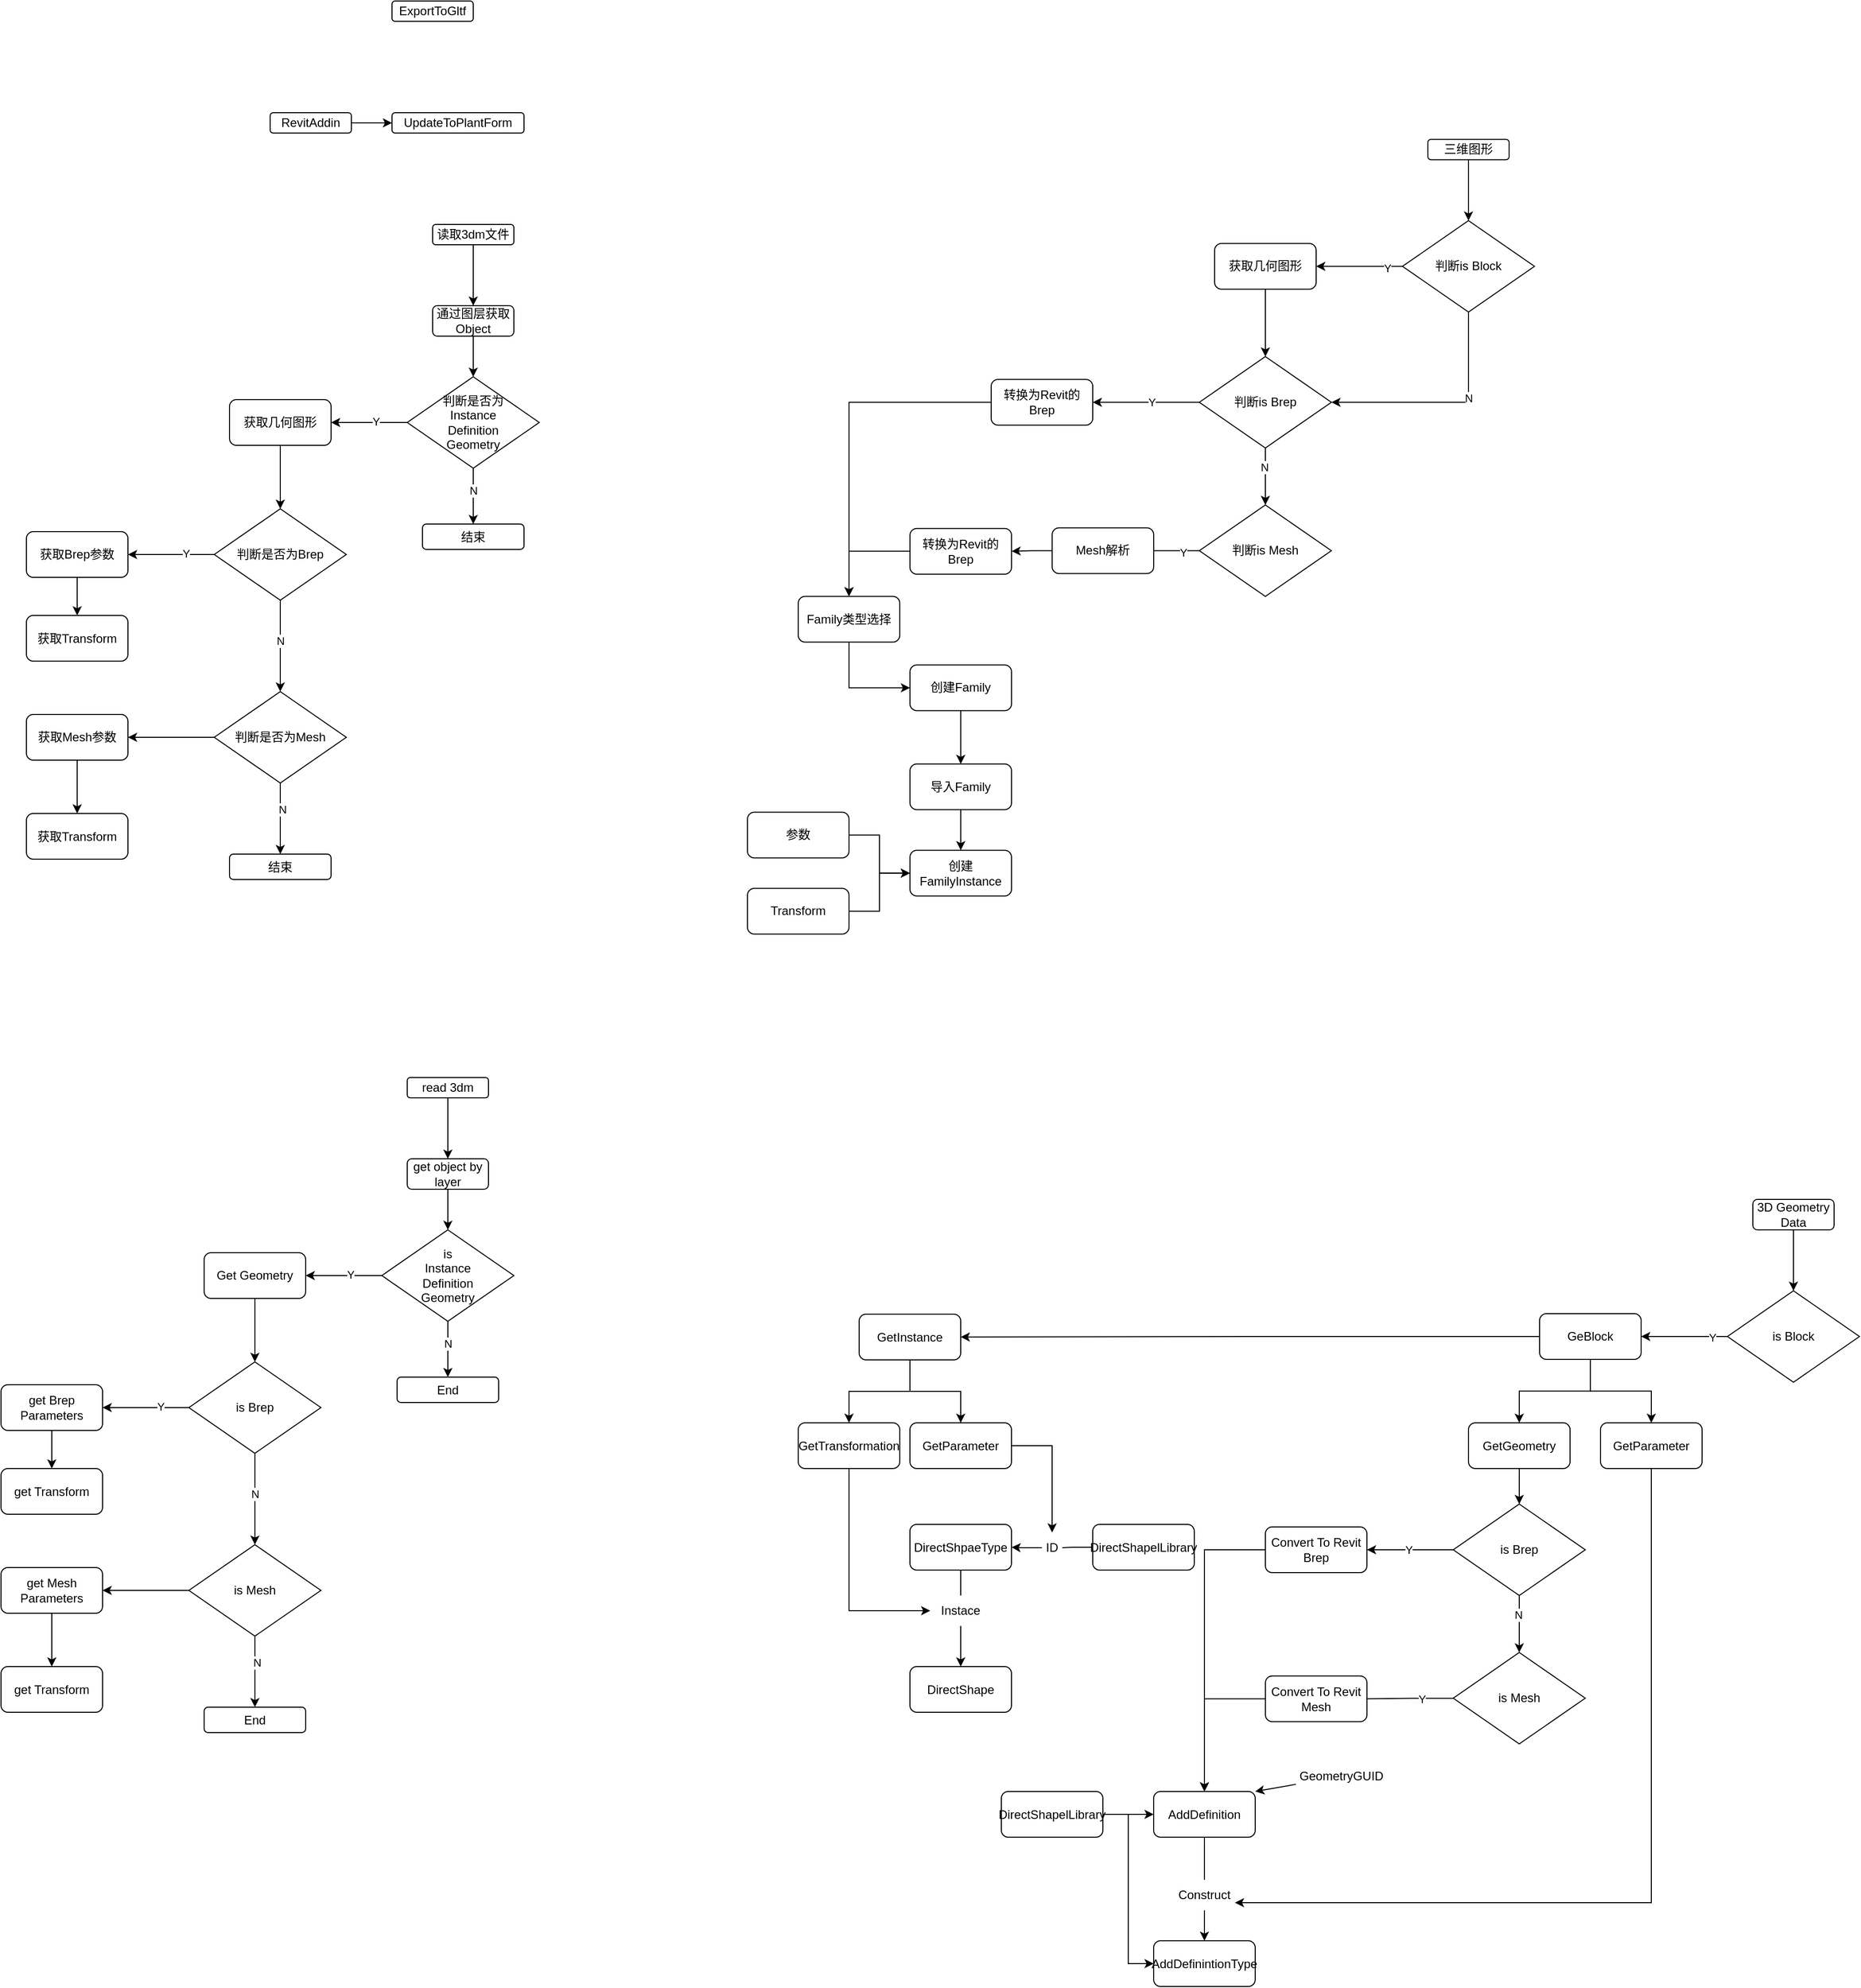 <mxfile version="18.1.3" type="github">
  <diagram id="LZ3-XVrk3gmFiRfig4vP" name="Page-1">
    <mxGraphModel dx="1897" dy="836" grid="1" gridSize="10" guides="0" tooltips="1" connect="1" arrows="1" fold="1" page="0" pageScale="1" pageWidth="827" pageHeight="1169" math="0" shadow="0">
      <root>
        <mxCell id="0" />
        <mxCell id="1" parent="0" />
        <mxCell id="nbq2JxOcgj9UBMcEW2vw-4" style="edgeStyle=orthogonalEdgeStyle;rounded=0;orthogonalLoop=1;jettySize=auto;html=1;" parent="1" source="nbq2JxOcgj9UBMcEW2vw-1" target="nbq2JxOcgj9UBMcEW2vw-3" edge="1">
          <mxGeometry relative="1" as="geometry" />
        </mxCell>
        <mxCell id="nbq2JxOcgj9UBMcEW2vw-1" value="RevitAddin" style="rounded=1;whiteSpace=wrap;html=1;" parent="1" vertex="1">
          <mxGeometry x="80" y="410" width="80" height="20" as="geometry" />
        </mxCell>
        <mxCell id="nbq2JxOcgj9UBMcEW2vw-2" value="ExportToGltf" style="rounded=1;whiteSpace=wrap;html=1;" parent="1" vertex="1">
          <mxGeometry x="200" y="300" width="80" height="20" as="geometry" />
        </mxCell>
        <mxCell id="nbq2JxOcgj9UBMcEW2vw-3" value="UpdateToPlantForm" style="rounded=1;whiteSpace=wrap;html=1;" parent="1" vertex="1">
          <mxGeometry x="200" y="410" width="130" height="20" as="geometry" />
        </mxCell>
        <mxCell id="SVSlTjg9o2SH5yioIHaR-6" style="edgeStyle=orthogonalEdgeStyle;rounded=0;orthogonalLoop=1;jettySize=auto;html=1;" parent="1" source="SVSlTjg9o2SH5yioIHaR-1" target="SVSlTjg9o2SH5yioIHaR-2" edge="1">
          <mxGeometry relative="1" as="geometry" />
        </mxCell>
        <mxCell id="SVSlTjg9o2SH5yioIHaR-1" value="读取3dm文件" style="rounded=1;whiteSpace=wrap;html=1;" parent="1" vertex="1">
          <mxGeometry x="240" y="520" width="80" height="20" as="geometry" />
        </mxCell>
        <mxCell id="SVSlTjg9o2SH5yioIHaR-8" style="edgeStyle=orthogonalEdgeStyle;rounded=0;orthogonalLoop=1;jettySize=auto;html=1;entryX=0.5;entryY=0;entryDx=0;entryDy=0;" parent="1" source="SVSlTjg9o2SH5yioIHaR-2" target="SVSlTjg9o2SH5yioIHaR-7" edge="1">
          <mxGeometry relative="1" as="geometry" />
        </mxCell>
        <mxCell id="SVSlTjg9o2SH5yioIHaR-2" value="通过图层获取Object" style="rounded=1;whiteSpace=wrap;html=1;" parent="1" vertex="1">
          <mxGeometry x="240" y="600" width="80" height="30" as="geometry" />
        </mxCell>
        <mxCell id="SVSlTjg9o2SH5yioIHaR-10" style="edgeStyle=orthogonalEdgeStyle;rounded=0;orthogonalLoop=1;jettySize=auto;html=1;" parent="1" source="SVSlTjg9o2SH5yioIHaR-7" target="SVSlTjg9o2SH5yioIHaR-9" edge="1">
          <mxGeometry relative="1" as="geometry" />
        </mxCell>
        <mxCell id="SVSlTjg9o2SH5yioIHaR-11" value="Y" style="edgeLabel;html=1;align=center;verticalAlign=middle;resizable=0;points=[];" parent="SVSlTjg9o2SH5yioIHaR-10" vertex="1" connectable="0">
          <mxGeometry x="-0.165" y="-1" relative="1" as="geometry">
            <mxPoint as="offset" />
          </mxGeometry>
        </mxCell>
        <mxCell id="SVSlTjg9o2SH5yioIHaR-12" style="edgeStyle=orthogonalEdgeStyle;rounded=0;orthogonalLoop=1;jettySize=auto;html=1;entryX=0.5;entryY=0;entryDx=0;entryDy=0;" parent="1" source="SVSlTjg9o2SH5yioIHaR-7" target="SVSlTjg9o2SH5yioIHaR-14" edge="1">
          <mxGeometry relative="1" as="geometry">
            <mxPoint x="280" y="830" as="targetPoint" />
          </mxGeometry>
        </mxCell>
        <mxCell id="SVSlTjg9o2SH5yioIHaR-26" value="N" style="edgeLabel;html=1;align=center;verticalAlign=middle;resizable=0;points=[];" parent="SVSlTjg9o2SH5yioIHaR-12" vertex="1" connectable="0">
          <mxGeometry x="-0.221" relative="1" as="geometry">
            <mxPoint as="offset" />
          </mxGeometry>
        </mxCell>
        <mxCell id="SVSlTjg9o2SH5yioIHaR-7" value="判断是否为&lt;br&gt;Instance&lt;br&gt;Definition&lt;br&gt;Geometry" style="rhombus;whiteSpace=wrap;html=1;" parent="1" vertex="1">
          <mxGeometry x="215" y="670" width="130" height="90" as="geometry" />
        </mxCell>
        <mxCell id="SVSlTjg9o2SH5yioIHaR-16" style="edgeStyle=orthogonalEdgeStyle;rounded=0;orthogonalLoop=1;jettySize=auto;html=1;" parent="1" source="SVSlTjg9o2SH5yioIHaR-9" target="SVSlTjg9o2SH5yioIHaR-15" edge="1">
          <mxGeometry relative="1" as="geometry" />
        </mxCell>
        <mxCell id="SVSlTjg9o2SH5yioIHaR-9" value="获取几何图形" style="rounded=1;whiteSpace=wrap;html=1;" parent="1" vertex="1">
          <mxGeometry x="40" y="692.5" width="100" height="45" as="geometry" />
        </mxCell>
        <mxCell id="SVSlTjg9o2SH5yioIHaR-14" value="结束" style="rounded=1;whiteSpace=wrap;html=1;" parent="1" vertex="1">
          <mxGeometry x="230" y="815" width="100" height="25" as="geometry" />
        </mxCell>
        <mxCell id="SVSlTjg9o2SH5yioIHaR-21" style="edgeStyle=orthogonalEdgeStyle;rounded=0;orthogonalLoop=1;jettySize=auto;html=1;" parent="1" source="SVSlTjg9o2SH5yioIHaR-15" target="SVSlTjg9o2SH5yioIHaR-20" edge="1">
          <mxGeometry relative="1" as="geometry" />
        </mxCell>
        <mxCell id="SVSlTjg9o2SH5yioIHaR-22" value="Y" style="edgeLabel;html=1;align=center;verticalAlign=middle;resizable=0;points=[];" parent="SVSlTjg9o2SH5yioIHaR-21" vertex="1" connectable="0">
          <mxGeometry x="-0.339" y="-1" relative="1" as="geometry">
            <mxPoint as="offset" />
          </mxGeometry>
        </mxCell>
        <mxCell id="SVSlTjg9o2SH5yioIHaR-24" style="edgeStyle=orthogonalEdgeStyle;rounded=0;orthogonalLoop=1;jettySize=auto;html=1;" parent="1" source="SVSlTjg9o2SH5yioIHaR-15" target="SVSlTjg9o2SH5yioIHaR-29" edge="1">
          <mxGeometry relative="1" as="geometry">
            <mxPoint x="90" y="980.0" as="targetPoint" />
          </mxGeometry>
        </mxCell>
        <mxCell id="SVSlTjg9o2SH5yioIHaR-25" value="N" style="edgeLabel;html=1;align=center;verticalAlign=middle;resizable=0;points=[];" parent="SVSlTjg9o2SH5yioIHaR-24" vertex="1" connectable="0">
          <mxGeometry x="-0.695" y="-1" relative="1" as="geometry">
            <mxPoint x="1" y="26" as="offset" />
          </mxGeometry>
        </mxCell>
        <mxCell id="SVSlTjg9o2SH5yioIHaR-15" value="判断是否为Brep" style="rhombus;whiteSpace=wrap;html=1;" parent="1" vertex="1">
          <mxGeometry x="25" y="800" width="130" height="90" as="geometry" />
        </mxCell>
        <mxCell id="SVSlTjg9o2SH5yioIHaR-28" style="edgeStyle=orthogonalEdgeStyle;rounded=0;orthogonalLoop=1;jettySize=auto;html=1;" parent="1" source="SVSlTjg9o2SH5yioIHaR-20" target="SVSlTjg9o2SH5yioIHaR-27" edge="1">
          <mxGeometry relative="1" as="geometry" />
        </mxCell>
        <mxCell id="SVSlTjg9o2SH5yioIHaR-20" value="获取Brep参数" style="rounded=1;whiteSpace=wrap;html=1;" parent="1" vertex="1">
          <mxGeometry x="-160" y="822.5" width="100" height="45" as="geometry" />
        </mxCell>
        <mxCell id="SVSlTjg9o2SH5yioIHaR-27" value="获取Transform" style="rounded=1;whiteSpace=wrap;html=1;" parent="1" vertex="1">
          <mxGeometry x="-160" y="905" width="100" height="45" as="geometry" />
        </mxCell>
        <mxCell id="SVSlTjg9o2SH5yioIHaR-31" style="edgeStyle=orthogonalEdgeStyle;rounded=0;orthogonalLoop=1;jettySize=auto;html=1;" parent="1" source="SVSlTjg9o2SH5yioIHaR-29" target="SVSlTjg9o2SH5yioIHaR-30" edge="1">
          <mxGeometry relative="1" as="geometry" />
        </mxCell>
        <mxCell id="SVSlTjg9o2SH5yioIHaR-33" style="edgeStyle=orthogonalEdgeStyle;rounded=0;orthogonalLoop=1;jettySize=auto;html=1;" parent="1" source="SVSlTjg9o2SH5yioIHaR-29" target="SVSlTjg9o2SH5yioIHaR-32" edge="1">
          <mxGeometry relative="1" as="geometry" />
        </mxCell>
        <mxCell id="SVSlTjg9o2SH5yioIHaR-34" value="N" style="edgeLabel;html=1;align=center;verticalAlign=middle;resizable=0;points=[];" parent="SVSlTjg9o2SH5yioIHaR-33" vertex="1" connectable="0">
          <mxGeometry x="-0.263" y="2" relative="1" as="geometry">
            <mxPoint as="offset" />
          </mxGeometry>
        </mxCell>
        <mxCell id="SVSlTjg9o2SH5yioIHaR-29" value="判断是否为Mesh" style="rhombus;whiteSpace=wrap;html=1;" parent="1" vertex="1">
          <mxGeometry x="25" y="980" width="130" height="90" as="geometry" />
        </mxCell>
        <mxCell id="SVSlTjg9o2SH5yioIHaR-36" style="edgeStyle=orthogonalEdgeStyle;rounded=0;orthogonalLoop=1;jettySize=auto;html=1;" parent="1" source="SVSlTjg9o2SH5yioIHaR-30" target="SVSlTjg9o2SH5yioIHaR-35" edge="1">
          <mxGeometry relative="1" as="geometry" />
        </mxCell>
        <mxCell id="SVSlTjg9o2SH5yioIHaR-30" value="获取Mesh参数" style="rounded=1;whiteSpace=wrap;html=1;" parent="1" vertex="1">
          <mxGeometry x="-160" y="1002.5" width="100" height="45" as="geometry" />
        </mxCell>
        <mxCell id="SVSlTjg9o2SH5yioIHaR-32" value="结束" style="rounded=1;whiteSpace=wrap;html=1;" parent="1" vertex="1">
          <mxGeometry x="40" y="1140" width="100" height="25" as="geometry" />
        </mxCell>
        <mxCell id="SVSlTjg9o2SH5yioIHaR-35" value="获取Transform" style="rounded=1;whiteSpace=wrap;html=1;" parent="1" vertex="1">
          <mxGeometry x="-160" y="1100" width="100" height="45" as="geometry" />
        </mxCell>
        <mxCell id="iwsbJlBHn57KCMhRY6ib-39" style="edgeStyle=orthogonalEdgeStyle;rounded=0;orthogonalLoop=1;jettySize=auto;html=1;exitX=0.5;exitY=1;exitDx=0;exitDy=0;" parent="1" source="iwsbJlBHn57KCMhRY6ib-35" target="iwsbJlBHn57KCMhRY6ib-38" edge="1">
          <mxGeometry relative="1" as="geometry">
            <mxPoint x="1260" y="536.25" as="sourcePoint" />
          </mxGeometry>
        </mxCell>
        <mxCell id="iwsbJlBHn57KCMhRY6ib-35" value="三维图形" style="rounded=1;whiteSpace=wrap;html=1;" parent="1" vertex="1">
          <mxGeometry x="1220" y="436.25" width="80" height="20" as="geometry" />
        </mxCell>
        <mxCell id="iwsbJlBHn57KCMhRY6ib-40" style="edgeStyle=orthogonalEdgeStyle;rounded=0;orthogonalLoop=1;jettySize=auto;html=1;entryX=1;entryY=0.5;entryDx=0;entryDy=0;exitX=0.5;exitY=1;exitDx=0;exitDy=0;" parent="1" source="iwsbJlBHn57KCMhRY6ib-38" target="iwsbJlBHn57KCMhRY6ib-50" edge="1">
          <mxGeometry relative="1" as="geometry">
            <mxPoint x="1260.0" y="791.25" as="targetPoint" />
          </mxGeometry>
        </mxCell>
        <mxCell id="iwsbJlBHn57KCMhRY6ib-41" value="N" style="edgeLabel;html=1;align=center;verticalAlign=middle;resizable=0;points=[];" parent="iwsbJlBHn57KCMhRY6ib-40" vertex="1" connectable="0">
          <mxGeometry x="-0.25" relative="1" as="geometry">
            <mxPoint as="offset" />
          </mxGeometry>
        </mxCell>
        <mxCell id="iwsbJlBHn57KCMhRY6ib-45" style="edgeStyle=orthogonalEdgeStyle;rounded=0;orthogonalLoop=1;jettySize=auto;html=1;" parent="1" source="iwsbJlBHn57KCMhRY6ib-38" target="iwsbJlBHn57KCMhRY6ib-44" edge="1">
          <mxGeometry relative="1" as="geometry" />
        </mxCell>
        <mxCell id="iwsbJlBHn57KCMhRY6ib-71" value="Y" style="edgeLabel;html=1;align=center;verticalAlign=middle;resizable=0;points=[];" parent="iwsbJlBHn57KCMhRY6ib-45" vertex="1" connectable="0">
          <mxGeometry x="-0.65" y="1" relative="1" as="geometry">
            <mxPoint as="offset" />
          </mxGeometry>
        </mxCell>
        <mxCell id="iwsbJlBHn57KCMhRY6ib-38" value="判断is Block" style="rhombus;whiteSpace=wrap;html=1;" parent="1" vertex="1">
          <mxGeometry x="1195" y="516.25" width="130" height="90" as="geometry" />
        </mxCell>
        <mxCell id="iwsbJlBHn57KCMhRY6ib-53" style="edgeStyle=orthogonalEdgeStyle;rounded=0;orthogonalLoop=1;jettySize=auto;html=1;" parent="1" source="iwsbJlBHn57KCMhRY6ib-44" target="iwsbJlBHn57KCMhRY6ib-50" edge="1">
          <mxGeometry relative="1" as="geometry" />
        </mxCell>
        <mxCell id="iwsbJlBHn57KCMhRY6ib-44" value="获取几何图形" style="rounded=1;whiteSpace=wrap;html=1;" parent="1" vertex="1">
          <mxGeometry x="1010" y="538.75" width="100" height="45" as="geometry" />
        </mxCell>
        <mxCell id="iwsbJlBHn57KCMhRY6ib-48" style="edgeStyle=orthogonalEdgeStyle;rounded=0;orthogonalLoop=1;jettySize=auto;html=1;" parent="1" source="iwsbJlBHn57KCMhRY6ib-50" target="iwsbJlBHn57KCMhRY6ib-52" edge="1">
          <mxGeometry relative="1" as="geometry" />
        </mxCell>
        <mxCell id="iwsbJlBHn57KCMhRY6ib-49" value="N" style="edgeLabel;html=1;align=center;verticalAlign=middle;resizable=0;points=[];" parent="iwsbJlBHn57KCMhRY6ib-48" vertex="1" connectable="0">
          <mxGeometry x="-0.326" y="-1" relative="1" as="geometry">
            <mxPoint as="offset" />
          </mxGeometry>
        </mxCell>
        <mxCell id="iwsbJlBHn57KCMhRY6ib-55" style="edgeStyle=orthogonalEdgeStyle;rounded=0;orthogonalLoop=1;jettySize=auto;html=1;" parent="1" source="iwsbJlBHn57KCMhRY6ib-50" target="iwsbJlBHn57KCMhRY6ib-54" edge="1">
          <mxGeometry relative="1" as="geometry" />
        </mxCell>
        <mxCell id="iwsbJlBHn57KCMhRY6ib-56" value="Y" style="edgeLabel;html=1;align=center;verticalAlign=middle;resizable=0;points=[];" parent="iwsbJlBHn57KCMhRY6ib-55" vertex="1" connectable="0">
          <mxGeometry x="-0.697" y="-2" relative="1" as="geometry">
            <mxPoint x="-31" y="2" as="offset" />
          </mxGeometry>
        </mxCell>
        <mxCell id="iwsbJlBHn57KCMhRY6ib-50" value="判断is Brep" style="rhombus;whiteSpace=wrap;html=1;" parent="1" vertex="1">
          <mxGeometry x="995" y="650.1" width="130" height="90" as="geometry" />
        </mxCell>
        <mxCell id="iwsbJlBHn57KCMhRY6ib-52" value="判断is Mesh" style="rhombus;whiteSpace=wrap;html=1;" parent="1" vertex="1">
          <mxGeometry x="995" y="796.25" width="130" height="90" as="geometry" />
        </mxCell>
        <mxCell id="iwsbJlBHn57KCMhRY6ib-88" style="edgeStyle=orthogonalEdgeStyle;rounded=0;orthogonalLoop=1;jettySize=auto;html=1;" parent="1" source="iwsbJlBHn57KCMhRY6ib-54" target="iwsbJlBHn57KCMhRY6ib-86" edge="1">
          <mxGeometry relative="1" as="geometry" />
        </mxCell>
        <mxCell id="iwsbJlBHn57KCMhRY6ib-54" value="转换为Revit的Brep" style="rounded=1;whiteSpace=wrap;html=1;" parent="1" vertex="1">
          <mxGeometry x="790" y="672.6" width="100" height="45" as="geometry" />
        </mxCell>
        <mxCell id="iwsbJlBHn57KCMhRY6ib-90" style="edgeStyle=orthogonalEdgeStyle;rounded=0;orthogonalLoop=1;jettySize=auto;html=1;" parent="1" source="iwsbJlBHn57KCMhRY6ib-57" target="iwsbJlBHn57KCMhRY6ib-86" edge="1">
          <mxGeometry relative="1" as="geometry" />
        </mxCell>
        <mxCell id="iwsbJlBHn57KCMhRY6ib-57" value="转换为Revit的Brep" style="rounded=1;whiteSpace=wrap;html=1;" parent="1" vertex="1">
          <mxGeometry x="710.04" y="819.33" width="100" height="45" as="geometry" />
        </mxCell>
        <mxCell id="iwsbJlBHn57KCMhRY6ib-60" value="" style="edgeStyle=orthogonalEdgeStyle;rounded=0;orthogonalLoop=1;jettySize=auto;html=1;endArrow=none;" parent="1" source="iwsbJlBHn57KCMhRY6ib-52" target="iwsbJlBHn57KCMhRY6ib-61" edge="1">
          <mxGeometry relative="1" as="geometry">
            <mxPoint x="995.106" y="841.323" as="sourcePoint" />
            <mxPoint x="930" y="841.25" as="targetPoint" />
          </mxGeometry>
        </mxCell>
        <mxCell id="iwsbJlBHn57KCMhRY6ib-72" value="Y" style="edgeLabel;html=1;align=center;verticalAlign=middle;resizable=0;points=[];" parent="iwsbJlBHn57KCMhRY6ib-60" vertex="1" connectable="0">
          <mxGeometry x="-0.273" y="1" relative="1" as="geometry">
            <mxPoint as="offset" />
          </mxGeometry>
        </mxCell>
        <mxCell id="iwsbJlBHn57KCMhRY6ib-64" style="edgeStyle=orthogonalEdgeStyle;rounded=0;orthogonalLoop=1;jettySize=auto;html=1;" parent="1" source="iwsbJlBHn57KCMhRY6ib-61" target="iwsbJlBHn57KCMhRY6ib-57" edge="1">
          <mxGeometry relative="1" as="geometry" />
        </mxCell>
        <mxCell id="iwsbJlBHn57KCMhRY6ib-61" value="Mesh解析" style="rounded=1;whiteSpace=wrap;html=1;" parent="1" vertex="1">
          <mxGeometry x="850.04" y="818.75" width="100" height="45" as="geometry" />
        </mxCell>
        <mxCell id="iwsbJlBHn57KCMhRY6ib-75" style="edgeStyle=orthogonalEdgeStyle;rounded=0;orthogonalLoop=1;jettySize=auto;html=1;" parent="1" source="iwsbJlBHn57KCMhRY6ib-68" target="iwsbJlBHn57KCMhRY6ib-74" edge="1">
          <mxGeometry relative="1" as="geometry" />
        </mxCell>
        <mxCell id="iwsbJlBHn57KCMhRY6ib-68" value="创建Family" style="rounded=1;whiteSpace=wrap;html=1;" parent="1" vertex="1">
          <mxGeometry x="710.04" y="953.75" width="100" height="45" as="geometry" />
        </mxCell>
        <mxCell id="iwsbJlBHn57KCMhRY6ib-77" style="edgeStyle=orthogonalEdgeStyle;rounded=0;orthogonalLoop=1;jettySize=auto;html=1;" parent="1" source="iwsbJlBHn57KCMhRY6ib-74" target="iwsbJlBHn57KCMhRY6ib-76" edge="1">
          <mxGeometry relative="1" as="geometry" />
        </mxCell>
        <mxCell id="iwsbJlBHn57KCMhRY6ib-74" value="导入Family" style="rounded=1;whiteSpace=wrap;html=1;" parent="1" vertex="1">
          <mxGeometry x="710.04" y="1051.25" width="100" height="45" as="geometry" />
        </mxCell>
        <mxCell id="iwsbJlBHn57KCMhRY6ib-76" value="创建FamilyInstance" style="rounded=1;whiteSpace=wrap;html=1;" parent="1" vertex="1">
          <mxGeometry x="710.04" y="1136.25" width="100" height="45" as="geometry" />
        </mxCell>
        <mxCell id="iwsbJlBHn57KCMhRY6ib-80" style="edgeStyle=orthogonalEdgeStyle;rounded=0;orthogonalLoop=1;jettySize=auto;html=1;entryX=0;entryY=0.5;entryDx=0;entryDy=0;" parent="1" source="iwsbJlBHn57KCMhRY6ib-78" target="iwsbJlBHn57KCMhRY6ib-76" edge="1">
          <mxGeometry relative="1" as="geometry" />
        </mxCell>
        <mxCell id="iwsbJlBHn57KCMhRY6ib-78" value="参数" style="rounded=1;whiteSpace=wrap;html=1;" parent="1" vertex="1">
          <mxGeometry x="550" y="1098.75" width="100" height="45" as="geometry" />
        </mxCell>
        <mxCell id="iwsbJlBHn57KCMhRY6ib-81" style="edgeStyle=orthogonalEdgeStyle;rounded=0;orthogonalLoop=1;jettySize=auto;html=1;entryX=0;entryY=0.5;entryDx=0;entryDy=0;" parent="1" source="iwsbJlBHn57KCMhRY6ib-79" target="iwsbJlBHn57KCMhRY6ib-76" edge="1">
          <mxGeometry relative="1" as="geometry" />
        </mxCell>
        <mxCell id="iwsbJlBHn57KCMhRY6ib-79" value="Transform" style="rounded=1;whiteSpace=wrap;html=1;" parent="1" vertex="1">
          <mxGeometry x="550" y="1173.75" width="100" height="45" as="geometry" />
        </mxCell>
        <mxCell id="iwsbJlBHn57KCMhRY6ib-89" style="edgeStyle=orthogonalEdgeStyle;rounded=0;orthogonalLoop=1;jettySize=auto;html=1;entryX=0;entryY=0.5;entryDx=0;entryDy=0;exitX=0.5;exitY=1;exitDx=0;exitDy=0;" parent="1" source="iwsbJlBHn57KCMhRY6ib-86" target="iwsbJlBHn57KCMhRY6ib-68" edge="1">
          <mxGeometry relative="1" as="geometry" />
        </mxCell>
        <mxCell id="iwsbJlBHn57KCMhRY6ib-86" value="Family类型选择" style="rounded=1;whiteSpace=wrap;html=1;" parent="1" vertex="1">
          <mxGeometry x="600" y="886.25" width="100" height="45" as="geometry" />
        </mxCell>
        <mxCell id="mWN2R51yfMy4Xp098p7W-1" style="edgeStyle=orthogonalEdgeStyle;rounded=0;orthogonalLoop=1;jettySize=auto;html=1;" parent="1" source="mWN2R51yfMy4Xp098p7W-2" target="mWN2R51yfMy4Xp098p7W-4" edge="1">
          <mxGeometry relative="1" as="geometry" />
        </mxCell>
        <mxCell id="mWN2R51yfMy4Xp098p7W-2" value="read 3dm" style="rounded=1;whiteSpace=wrap;html=1;" parent="1" vertex="1">
          <mxGeometry x="215" y="1360" width="80" height="20" as="geometry" />
        </mxCell>
        <mxCell id="mWN2R51yfMy4Xp098p7W-3" style="edgeStyle=orthogonalEdgeStyle;rounded=0;orthogonalLoop=1;jettySize=auto;html=1;entryX=0.5;entryY=0;entryDx=0;entryDy=0;" parent="1" source="mWN2R51yfMy4Xp098p7W-4" target="mWN2R51yfMy4Xp098p7W-9" edge="1">
          <mxGeometry relative="1" as="geometry" />
        </mxCell>
        <mxCell id="mWN2R51yfMy4Xp098p7W-4" value="get object by layer" style="rounded=1;whiteSpace=wrap;html=1;" parent="1" vertex="1">
          <mxGeometry x="215" y="1440" width="80" height="30" as="geometry" />
        </mxCell>
        <mxCell id="mWN2R51yfMy4Xp098p7W-5" style="edgeStyle=orthogonalEdgeStyle;rounded=0;orthogonalLoop=1;jettySize=auto;html=1;" parent="1" source="mWN2R51yfMy4Xp098p7W-9" target="mWN2R51yfMy4Xp098p7W-11" edge="1">
          <mxGeometry relative="1" as="geometry" />
        </mxCell>
        <mxCell id="mWN2R51yfMy4Xp098p7W-6" value="Y" style="edgeLabel;html=1;align=center;verticalAlign=middle;resizable=0;points=[];" parent="mWN2R51yfMy4Xp098p7W-5" vertex="1" connectable="0">
          <mxGeometry x="-0.165" y="-1" relative="1" as="geometry">
            <mxPoint as="offset" />
          </mxGeometry>
        </mxCell>
        <mxCell id="mWN2R51yfMy4Xp098p7W-7" style="edgeStyle=orthogonalEdgeStyle;rounded=0;orthogonalLoop=1;jettySize=auto;html=1;entryX=0.5;entryY=0;entryDx=0;entryDy=0;" parent="1" source="mWN2R51yfMy4Xp098p7W-9" target="mWN2R51yfMy4Xp098p7W-12" edge="1">
          <mxGeometry relative="1" as="geometry">
            <mxPoint x="255" y="1670" as="targetPoint" />
          </mxGeometry>
        </mxCell>
        <mxCell id="mWN2R51yfMy4Xp098p7W-8" value="N" style="edgeLabel;html=1;align=center;verticalAlign=middle;resizable=0;points=[];" parent="mWN2R51yfMy4Xp098p7W-7" vertex="1" connectable="0">
          <mxGeometry x="-0.221" relative="1" as="geometry">
            <mxPoint as="offset" />
          </mxGeometry>
        </mxCell>
        <mxCell id="mWN2R51yfMy4Xp098p7W-9" value="is&lt;br&gt;Instance&lt;br&gt;Definition&lt;br&gt;Geometry" style="rhombus;whiteSpace=wrap;html=1;" parent="1" vertex="1">
          <mxGeometry x="190" y="1510" width="130" height="90" as="geometry" />
        </mxCell>
        <mxCell id="mWN2R51yfMy4Xp098p7W-10" style="edgeStyle=orthogonalEdgeStyle;rounded=0;orthogonalLoop=1;jettySize=auto;html=1;" parent="1" source="mWN2R51yfMy4Xp098p7W-11" target="mWN2R51yfMy4Xp098p7W-17" edge="1">
          <mxGeometry relative="1" as="geometry" />
        </mxCell>
        <mxCell id="mWN2R51yfMy4Xp098p7W-11" value="Get Geometry" style="rounded=1;whiteSpace=wrap;html=1;" parent="1" vertex="1">
          <mxGeometry x="15" y="1532.5" width="100" height="45" as="geometry" />
        </mxCell>
        <mxCell id="mWN2R51yfMy4Xp098p7W-12" value="End" style="rounded=1;whiteSpace=wrap;html=1;" parent="1" vertex="1">
          <mxGeometry x="205" y="1655" width="100" height="25" as="geometry" />
        </mxCell>
        <mxCell id="mWN2R51yfMy4Xp098p7W-13" style="edgeStyle=orthogonalEdgeStyle;rounded=0;orthogonalLoop=1;jettySize=auto;html=1;" parent="1" source="mWN2R51yfMy4Xp098p7W-17" target="mWN2R51yfMy4Xp098p7W-19" edge="1">
          <mxGeometry relative="1" as="geometry" />
        </mxCell>
        <mxCell id="mWN2R51yfMy4Xp098p7W-14" value="Y" style="edgeLabel;html=1;align=center;verticalAlign=middle;resizable=0;points=[];" parent="mWN2R51yfMy4Xp098p7W-13" vertex="1" connectable="0">
          <mxGeometry x="-0.339" y="-1" relative="1" as="geometry">
            <mxPoint as="offset" />
          </mxGeometry>
        </mxCell>
        <mxCell id="mWN2R51yfMy4Xp098p7W-15" style="edgeStyle=orthogonalEdgeStyle;rounded=0;orthogonalLoop=1;jettySize=auto;html=1;" parent="1" source="mWN2R51yfMy4Xp098p7W-17" target="mWN2R51yfMy4Xp098p7W-24" edge="1">
          <mxGeometry relative="1" as="geometry">
            <mxPoint x="65" y="1820.0" as="targetPoint" />
          </mxGeometry>
        </mxCell>
        <mxCell id="mWN2R51yfMy4Xp098p7W-16" value="N" style="edgeLabel;html=1;align=center;verticalAlign=middle;resizable=0;points=[];" parent="mWN2R51yfMy4Xp098p7W-15" vertex="1" connectable="0">
          <mxGeometry x="-0.695" y="-1" relative="1" as="geometry">
            <mxPoint x="1" y="26" as="offset" />
          </mxGeometry>
        </mxCell>
        <mxCell id="mWN2R51yfMy4Xp098p7W-17" value="is Brep" style="rhombus;whiteSpace=wrap;html=1;" parent="1" vertex="1">
          <mxGeometry y="1640" width="130" height="90" as="geometry" />
        </mxCell>
        <mxCell id="mWN2R51yfMy4Xp098p7W-18" style="edgeStyle=orthogonalEdgeStyle;rounded=0;orthogonalLoop=1;jettySize=auto;html=1;" parent="1" source="mWN2R51yfMy4Xp098p7W-19" target="mWN2R51yfMy4Xp098p7W-20" edge="1">
          <mxGeometry relative="1" as="geometry" />
        </mxCell>
        <mxCell id="mWN2R51yfMy4Xp098p7W-19" value="get Brep Parameters" style="rounded=1;whiteSpace=wrap;html=1;" parent="1" vertex="1">
          <mxGeometry x="-185" y="1662.5" width="100" height="45" as="geometry" />
        </mxCell>
        <mxCell id="mWN2R51yfMy4Xp098p7W-20" value="get Transform" style="rounded=1;whiteSpace=wrap;html=1;" parent="1" vertex="1">
          <mxGeometry x="-185" y="1745" width="100" height="45" as="geometry" />
        </mxCell>
        <mxCell id="mWN2R51yfMy4Xp098p7W-21" style="edgeStyle=orthogonalEdgeStyle;rounded=0;orthogonalLoop=1;jettySize=auto;html=1;" parent="1" source="mWN2R51yfMy4Xp098p7W-24" target="mWN2R51yfMy4Xp098p7W-26" edge="1">
          <mxGeometry relative="1" as="geometry" />
        </mxCell>
        <mxCell id="mWN2R51yfMy4Xp098p7W-22" style="edgeStyle=orthogonalEdgeStyle;rounded=0;orthogonalLoop=1;jettySize=auto;html=1;" parent="1" source="mWN2R51yfMy4Xp098p7W-24" target="mWN2R51yfMy4Xp098p7W-27" edge="1">
          <mxGeometry relative="1" as="geometry" />
        </mxCell>
        <mxCell id="mWN2R51yfMy4Xp098p7W-23" value="N" style="edgeLabel;html=1;align=center;verticalAlign=middle;resizable=0;points=[];" parent="mWN2R51yfMy4Xp098p7W-22" vertex="1" connectable="0">
          <mxGeometry x="-0.263" y="2" relative="1" as="geometry">
            <mxPoint as="offset" />
          </mxGeometry>
        </mxCell>
        <mxCell id="mWN2R51yfMy4Xp098p7W-24" value="is Mesh" style="rhombus;whiteSpace=wrap;html=1;" parent="1" vertex="1">
          <mxGeometry y="1820" width="130" height="90" as="geometry" />
        </mxCell>
        <mxCell id="mWN2R51yfMy4Xp098p7W-25" style="edgeStyle=orthogonalEdgeStyle;rounded=0;orthogonalLoop=1;jettySize=auto;html=1;" parent="1" source="mWN2R51yfMy4Xp098p7W-26" target="mWN2R51yfMy4Xp098p7W-28" edge="1">
          <mxGeometry relative="1" as="geometry" />
        </mxCell>
        <mxCell id="mWN2R51yfMy4Xp098p7W-26" value="get Mesh Parameters" style="rounded=1;whiteSpace=wrap;html=1;" parent="1" vertex="1">
          <mxGeometry x="-185" y="1842.5" width="100" height="45" as="geometry" />
        </mxCell>
        <mxCell id="mWN2R51yfMy4Xp098p7W-27" value="End" style="rounded=1;whiteSpace=wrap;html=1;" parent="1" vertex="1">
          <mxGeometry x="15" y="1980" width="100" height="25" as="geometry" />
        </mxCell>
        <mxCell id="mWN2R51yfMy4Xp098p7W-28" value="get Transform" style="rounded=1;whiteSpace=wrap;html=1;" parent="1" vertex="1">
          <mxGeometry x="-185" y="1940" width="100" height="45" as="geometry" />
        </mxCell>
        <mxCell id="mWN2R51yfMy4Xp098p7W-29" style="edgeStyle=orthogonalEdgeStyle;rounded=0;orthogonalLoop=1;jettySize=auto;html=1;exitX=0.5;exitY=1;exitDx=0;exitDy=0;" parent="1" source="mWN2R51yfMy4Xp098p7W-30" target="mWN2R51yfMy4Xp098p7W-35" edge="1">
          <mxGeometry relative="1" as="geometry">
            <mxPoint x="1580" y="1590" as="sourcePoint" />
          </mxGeometry>
        </mxCell>
        <mxCell id="mWN2R51yfMy4Xp098p7W-30" value="3D Geometry Data" style="rounded=1;whiteSpace=wrap;html=1;" parent="1" vertex="1">
          <mxGeometry x="1540" y="1480" width="80" height="30" as="geometry" />
        </mxCell>
        <mxCell id="mWN2R51yfMy4Xp098p7W-33" style="edgeStyle=orthogonalEdgeStyle;rounded=0;orthogonalLoop=1;jettySize=auto;html=1;" parent="1" source="mWN2R51yfMy4Xp098p7W-35" target="mWN2R51yfMy4Xp098p7W-37" edge="1">
          <mxGeometry relative="1" as="geometry" />
        </mxCell>
        <mxCell id="mWN2R51yfMy4Xp098p7W-34" value="Y" style="edgeLabel;html=1;align=center;verticalAlign=middle;resizable=0;points=[];" parent="mWN2R51yfMy4Xp098p7W-33" vertex="1" connectable="0">
          <mxGeometry x="-0.65" y="1" relative="1" as="geometry">
            <mxPoint as="offset" />
          </mxGeometry>
        </mxCell>
        <mxCell id="mWN2R51yfMy4Xp098p7W-35" value="is Block" style="rhombus;whiteSpace=wrap;html=1;" parent="1" vertex="1">
          <mxGeometry x="1515" y="1570" width="130" height="90" as="geometry" />
        </mxCell>
        <mxCell id="m8MskHfA4R2k5RRkeLUg-3" style="edgeStyle=orthogonalEdgeStyle;rounded=0;orthogonalLoop=1;jettySize=auto;html=1;" edge="1" parent="1" source="mWN2R51yfMy4Xp098p7W-37" target="m8MskHfA4R2k5RRkeLUg-2">
          <mxGeometry relative="1" as="geometry" />
        </mxCell>
        <mxCell id="m8MskHfA4R2k5RRkeLUg-5" style="edgeStyle=orthogonalEdgeStyle;rounded=0;orthogonalLoop=1;jettySize=auto;html=1;" edge="1" parent="1" source="mWN2R51yfMy4Xp098p7W-37" target="m8MskHfA4R2k5RRkeLUg-4">
          <mxGeometry relative="1" as="geometry" />
        </mxCell>
        <mxCell id="m8MskHfA4R2k5RRkeLUg-7" style="edgeStyle=orthogonalEdgeStyle;rounded=0;orthogonalLoop=1;jettySize=auto;html=1;" edge="1" parent="1" source="mWN2R51yfMy4Xp098p7W-37" target="m8MskHfA4R2k5RRkeLUg-6">
          <mxGeometry relative="1" as="geometry" />
        </mxCell>
        <mxCell id="mWN2R51yfMy4Xp098p7W-37" value="GeBlock" style="rounded=1;whiteSpace=wrap;html=1;" parent="1" vertex="1">
          <mxGeometry x="1330" y="1592.5" width="100" height="45" as="geometry" />
        </mxCell>
        <mxCell id="mWN2R51yfMy4Xp098p7W-38" style="edgeStyle=orthogonalEdgeStyle;rounded=0;orthogonalLoop=1;jettySize=auto;html=1;" parent="1" source="mWN2R51yfMy4Xp098p7W-42" target="mWN2R51yfMy4Xp098p7W-43" edge="1">
          <mxGeometry relative="1" as="geometry" />
        </mxCell>
        <mxCell id="mWN2R51yfMy4Xp098p7W-39" value="N" style="edgeLabel;html=1;align=center;verticalAlign=middle;resizable=0;points=[];" parent="mWN2R51yfMy4Xp098p7W-38" vertex="1" connectable="0">
          <mxGeometry x="-0.326" y="-1" relative="1" as="geometry">
            <mxPoint as="offset" />
          </mxGeometry>
        </mxCell>
        <mxCell id="mWN2R51yfMy4Xp098p7W-40" style="edgeStyle=orthogonalEdgeStyle;rounded=0;orthogonalLoop=1;jettySize=auto;html=1;" parent="1" source="mWN2R51yfMy4Xp098p7W-42" target="mWN2R51yfMy4Xp098p7W-45" edge="1">
          <mxGeometry relative="1" as="geometry" />
        </mxCell>
        <mxCell id="mWN2R51yfMy4Xp098p7W-41" value="Y" style="edgeLabel;html=1;align=center;verticalAlign=middle;resizable=0;points=[];" parent="mWN2R51yfMy4Xp098p7W-40" vertex="1" connectable="0">
          <mxGeometry x="-0.697" y="-2" relative="1" as="geometry">
            <mxPoint x="-31" y="2" as="offset" />
          </mxGeometry>
        </mxCell>
        <mxCell id="mWN2R51yfMy4Xp098p7W-42" value="is Brep" style="rhombus;whiteSpace=wrap;html=1;" parent="1" vertex="1">
          <mxGeometry x="1245" y="1780" width="130" height="90" as="geometry" />
        </mxCell>
        <mxCell id="mWN2R51yfMy4Xp098p7W-43" value="is Mesh" style="rhombus;whiteSpace=wrap;html=1;" parent="1" vertex="1">
          <mxGeometry x="1245" y="1926.15" width="130" height="90" as="geometry" />
        </mxCell>
        <mxCell id="mWN2R51yfMy4Xp098p7W-44" style="edgeStyle=orthogonalEdgeStyle;rounded=0;orthogonalLoop=1;jettySize=auto;html=1;exitX=0;exitY=0.5;exitDx=0;exitDy=0;entryX=0.5;entryY=0;entryDx=0;entryDy=0;" parent="1" source="mWN2R51yfMy4Xp098p7W-45" target="m8MskHfA4R2k5RRkeLUg-14" edge="1">
          <mxGeometry relative="1" as="geometry">
            <mxPoint x="990" y="2063" as="targetPoint" />
          </mxGeometry>
        </mxCell>
        <mxCell id="mWN2R51yfMy4Xp098p7W-45" value="Convert To Revit Brep" style="rounded=1;whiteSpace=wrap;html=1;" parent="1" vertex="1">
          <mxGeometry x="1060" y="1802.5" width="100" height="45" as="geometry" />
        </mxCell>
        <mxCell id="mWN2R51yfMy4Xp098p7W-46" style="edgeStyle=orthogonalEdgeStyle;rounded=0;orthogonalLoop=1;jettySize=auto;html=1;entryX=0.5;entryY=0;entryDx=0;entryDy=0;" parent="1" source="mWN2R51yfMy4Xp098p7W-47" target="m8MskHfA4R2k5RRkeLUg-14" edge="1">
          <mxGeometry relative="1" as="geometry">
            <mxPoint x="990.0" y="2043" as="targetPoint" />
          </mxGeometry>
        </mxCell>
        <mxCell id="mWN2R51yfMy4Xp098p7W-47" value="Convert To Revit Mesh" style="rounded=1;whiteSpace=wrap;html=1;" parent="1" vertex="1">
          <mxGeometry x="1060.04" y="1949.23" width="100" height="45" as="geometry" />
        </mxCell>
        <mxCell id="mWN2R51yfMy4Xp098p7W-48" value="" style="edgeStyle=orthogonalEdgeStyle;rounded=0;orthogonalLoop=1;jettySize=auto;html=1;endArrow=none;entryX=1;entryY=0.5;entryDx=0;entryDy=0;" parent="1" source="mWN2R51yfMy4Xp098p7W-43" target="mWN2R51yfMy4Xp098p7W-47" edge="1">
          <mxGeometry relative="1" as="geometry">
            <mxPoint x="1245.106" y="1971.223" as="sourcePoint" />
            <mxPoint x="1200.04" y="1971.15" as="targetPoint" />
          </mxGeometry>
        </mxCell>
        <mxCell id="mWN2R51yfMy4Xp098p7W-49" value="Y" style="edgeLabel;html=1;align=center;verticalAlign=middle;resizable=0;points=[];" parent="mWN2R51yfMy4Xp098p7W-48" vertex="1" connectable="0">
          <mxGeometry x="-0.273" y="1" relative="1" as="geometry">
            <mxPoint as="offset" />
          </mxGeometry>
        </mxCell>
        <mxCell id="m8MskHfA4R2k5RRkeLUg-12" style="edgeStyle=orthogonalEdgeStyle;rounded=0;orthogonalLoop=1;jettySize=auto;html=1;" edge="1" parent="1" source="m8MskHfA4R2k5RRkeLUg-2" target="mWN2R51yfMy4Xp098p7W-42">
          <mxGeometry relative="1" as="geometry" />
        </mxCell>
        <mxCell id="m8MskHfA4R2k5RRkeLUg-2" value="GetGeometry" style="rounded=1;whiteSpace=wrap;html=1;" vertex="1" parent="1">
          <mxGeometry x="1260" y="1700" width="100" height="45" as="geometry" />
        </mxCell>
        <mxCell id="m8MskHfA4R2k5RRkeLUg-51" style="edgeStyle=orthogonalEdgeStyle;rounded=0;orthogonalLoop=1;jettySize=auto;html=1;entryX=1;entryY=0.75;entryDx=0;entryDy=0;exitX=0.5;exitY=1;exitDx=0;exitDy=0;" edge="1" parent="1" source="m8MskHfA4R2k5RRkeLUg-4" target="m8MskHfA4R2k5RRkeLUg-49">
          <mxGeometry relative="1" as="geometry" />
        </mxCell>
        <mxCell id="m8MskHfA4R2k5RRkeLUg-4" value="GetParameter" style="rounded=1;whiteSpace=wrap;html=1;" vertex="1" parent="1">
          <mxGeometry x="1390" y="1700" width="100" height="45" as="geometry" />
        </mxCell>
        <mxCell id="m8MskHfA4R2k5RRkeLUg-9" style="edgeStyle=orthogonalEdgeStyle;rounded=0;orthogonalLoop=1;jettySize=auto;html=1;exitX=0.5;exitY=1;exitDx=0;exitDy=0;" edge="1" parent="1" source="m8MskHfA4R2k5RRkeLUg-6" target="m8MskHfA4R2k5RRkeLUg-8">
          <mxGeometry relative="1" as="geometry" />
        </mxCell>
        <mxCell id="m8MskHfA4R2k5RRkeLUg-11" style="edgeStyle=orthogonalEdgeStyle;rounded=0;orthogonalLoop=1;jettySize=auto;html=1;" edge="1" parent="1" source="m8MskHfA4R2k5RRkeLUg-6" target="m8MskHfA4R2k5RRkeLUg-10">
          <mxGeometry relative="1" as="geometry" />
        </mxCell>
        <mxCell id="m8MskHfA4R2k5RRkeLUg-6" value="GetInstance" style="rounded=1;whiteSpace=wrap;html=1;" vertex="1" parent="1">
          <mxGeometry x="660" y="1593" width="100" height="45" as="geometry" />
        </mxCell>
        <mxCell id="m8MskHfA4R2k5RRkeLUg-45" style="edgeStyle=orthogonalEdgeStyle;rounded=0;orthogonalLoop=1;jettySize=auto;html=1;entryX=0;entryY=0.5;entryDx=0;entryDy=0;exitX=0.5;exitY=1;exitDx=0;exitDy=0;" edge="1" parent="1" source="m8MskHfA4R2k5RRkeLUg-8" target="m8MskHfA4R2k5RRkeLUg-43">
          <mxGeometry relative="1" as="geometry" />
        </mxCell>
        <mxCell id="m8MskHfA4R2k5RRkeLUg-8" value="GetTransformation" style="rounded=1;whiteSpace=wrap;html=1;" vertex="1" parent="1">
          <mxGeometry x="600" y="1700" width="100" height="45" as="geometry" />
        </mxCell>
        <mxCell id="m8MskHfA4R2k5RRkeLUg-40" style="edgeStyle=orthogonalEdgeStyle;rounded=0;orthogonalLoop=1;jettySize=auto;html=1;" edge="1" parent="1" source="m8MskHfA4R2k5RRkeLUg-10" target="m8MskHfA4R2k5RRkeLUg-38">
          <mxGeometry relative="1" as="geometry" />
        </mxCell>
        <mxCell id="m8MskHfA4R2k5RRkeLUg-10" value="GetParameter" style="rounded=1;whiteSpace=wrap;html=1;" vertex="1" parent="1">
          <mxGeometry x="710" y="1700" width="100" height="45" as="geometry" />
        </mxCell>
        <mxCell id="m8MskHfA4R2k5RRkeLUg-22" style="edgeStyle=none;rounded=0;orthogonalLoop=1;jettySize=auto;html=1;startArrow=none;" edge="1" parent="1" source="m8MskHfA4R2k5RRkeLUg-49" target="m8MskHfA4R2k5RRkeLUg-21">
          <mxGeometry relative="1" as="geometry" />
        </mxCell>
        <mxCell id="m8MskHfA4R2k5RRkeLUg-14" value="AddDefinition" style="rounded=1;whiteSpace=wrap;html=1;" vertex="1" parent="1">
          <mxGeometry x="950" y="2063" width="100" height="45" as="geometry" />
        </mxCell>
        <mxCell id="m8MskHfA4R2k5RRkeLUg-18" style="edgeStyle=orthogonalEdgeStyle;rounded=0;orthogonalLoop=1;jettySize=auto;html=1;" edge="1" parent="1" source="m8MskHfA4R2k5RRkeLUg-17" target="m8MskHfA4R2k5RRkeLUg-14">
          <mxGeometry relative="1" as="geometry" />
        </mxCell>
        <mxCell id="m8MskHfA4R2k5RRkeLUg-47" style="edgeStyle=orthogonalEdgeStyle;rounded=0;orthogonalLoop=1;jettySize=auto;html=1;entryX=0;entryY=0.5;entryDx=0;entryDy=0;" edge="1" parent="1" source="m8MskHfA4R2k5RRkeLUg-17" target="m8MskHfA4R2k5RRkeLUg-21">
          <mxGeometry relative="1" as="geometry" />
        </mxCell>
        <mxCell id="m8MskHfA4R2k5RRkeLUg-17" value="DirectShapelLibrary" style="rounded=1;whiteSpace=wrap;html=1;" vertex="1" parent="1">
          <mxGeometry x="800" y="2063" width="100" height="45" as="geometry" />
        </mxCell>
        <mxCell id="m8MskHfA4R2k5RRkeLUg-20" style="rounded=0;orthogonalLoop=1;jettySize=auto;html=1;entryX=1;entryY=0;entryDx=0;entryDy=0;" edge="1" parent="1" source="m8MskHfA4R2k5RRkeLUg-19" target="m8MskHfA4R2k5RRkeLUg-14">
          <mxGeometry relative="1" as="geometry" />
        </mxCell>
        <mxCell id="m8MskHfA4R2k5RRkeLUg-19" value="GeometryGUID" style="text;html=1;strokeColor=none;fillColor=none;align=center;verticalAlign=middle;whiteSpace=wrap;rounded=0;" vertex="1" parent="1">
          <mxGeometry x="1090" y="2033" width="90" height="30" as="geometry" />
        </mxCell>
        <mxCell id="m8MskHfA4R2k5RRkeLUg-21" value="AddDefinintionType" style="rounded=1;whiteSpace=wrap;html=1;" vertex="1" parent="1">
          <mxGeometry x="950" y="2210" width="100" height="45" as="geometry" />
        </mxCell>
        <mxCell id="m8MskHfA4R2k5RRkeLUg-31" style="edgeStyle=orthogonalEdgeStyle;rounded=0;orthogonalLoop=1;jettySize=auto;html=1;entryX=1;entryY=0.5;entryDx=0;entryDy=0;startArrow=none;" edge="1" parent="1" source="m8MskHfA4R2k5RRkeLUg-38" target="m8MskHfA4R2k5RRkeLUg-30">
          <mxGeometry relative="1" as="geometry" />
        </mxCell>
        <mxCell id="m8MskHfA4R2k5RRkeLUg-29" value="DirectShapelLibrary" style="rounded=1;whiteSpace=wrap;html=1;" vertex="1" parent="1">
          <mxGeometry x="890" y="1800" width="100" height="45" as="geometry" />
        </mxCell>
        <mxCell id="m8MskHfA4R2k5RRkeLUg-42" style="edgeStyle=orthogonalEdgeStyle;rounded=0;orthogonalLoop=1;jettySize=auto;html=1;startArrow=none;" edge="1" parent="1" source="m8MskHfA4R2k5RRkeLUg-43" target="m8MskHfA4R2k5RRkeLUg-41">
          <mxGeometry relative="1" as="geometry" />
        </mxCell>
        <mxCell id="m8MskHfA4R2k5RRkeLUg-30" value="DirectShpaeType" style="rounded=1;whiteSpace=wrap;html=1;" vertex="1" parent="1">
          <mxGeometry x="710" y="1800" width="100" height="45" as="geometry" />
        </mxCell>
        <mxCell id="m8MskHfA4R2k5RRkeLUg-38" value="ID" style="text;html=1;strokeColor=none;fillColor=none;align=center;verticalAlign=middle;whiteSpace=wrap;rounded=0;" vertex="1" parent="1">
          <mxGeometry x="840" y="1808" width="20" height="30" as="geometry" />
        </mxCell>
        <mxCell id="m8MskHfA4R2k5RRkeLUg-39" value="" style="edgeStyle=orthogonalEdgeStyle;rounded=0;orthogonalLoop=1;jettySize=auto;html=1;entryX=1;entryY=0.5;entryDx=0;entryDy=0;endArrow=none;" edge="1" parent="1" source="m8MskHfA4R2k5RRkeLUg-29" target="m8MskHfA4R2k5RRkeLUg-38">
          <mxGeometry relative="1" as="geometry">
            <mxPoint x="890" y="1822.5" as="sourcePoint" />
            <mxPoint x="810" y="1822.5" as="targetPoint" />
          </mxGeometry>
        </mxCell>
        <mxCell id="m8MskHfA4R2k5RRkeLUg-41" value="DirectShape" style="rounded=1;whiteSpace=wrap;html=1;" vertex="1" parent="1">
          <mxGeometry x="710" y="1940" width="100" height="45" as="geometry" />
        </mxCell>
        <mxCell id="m8MskHfA4R2k5RRkeLUg-43" value="Instace" style="text;html=1;strokeColor=none;fillColor=none;align=center;verticalAlign=middle;whiteSpace=wrap;rounded=0;" vertex="1" parent="1">
          <mxGeometry x="730" y="1870" width="60" height="30" as="geometry" />
        </mxCell>
        <mxCell id="m8MskHfA4R2k5RRkeLUg-44" value="" style="edgeStyle=orthogonalEdgeStyle;rounded=0;orthogonalLoop=1;jettySize=auto;html=1;endArrow=none;" edge="1" parent="1" source="m8MskHfA4R2k5RRkeLUg-30" target="m8MskHfA4R2k5RRkeLUg-43">
          <mxGeometry relative="1" as="geometry">
            <mxPoint x="760" y="1845" as="sourcePoint" />
            <mxPoint x="760" y="1900" as="targetPoint" />
          </mxGeometry>
        </mxCell>
        <mxCell id="m8MskHfA4R2k5RRkeLUg-49" value="Construct" style="text;html=1;strokeColor=none;fillColor=none;align=center;verticalAlign=middle;whiteSpace=wrap;rounded=0;" vertex="1" parent="1">
          <mxGeometry x="970" y="2150" width="60" height="30" as="geometry" />
        </mxCell>
        <mxCell id="m8MskHfA4R2k5RRkeLUg-50" value="" style="edgeStyle=none;rounded=0;orthogonalLoop=1;jettySize=auto;html=1;endArrow=none;" edge="1" parent="1" source="m8MskHfA4R2k5RRkeLUg-14" target="m8MskHfA4R2k5RRkeLUg-49">
          <mxGeometry relative="1" as="geometry">
            <mxPoint x="1000.0" y="2108" as="sourcePoint" />
            <mxPoint x="1000.0" y="2210" as="targetPoint" />
          </mxGeometry>
        </mxCell>
      </root>
    </mxGraphModel>
  </diagram>
</mxfile>
